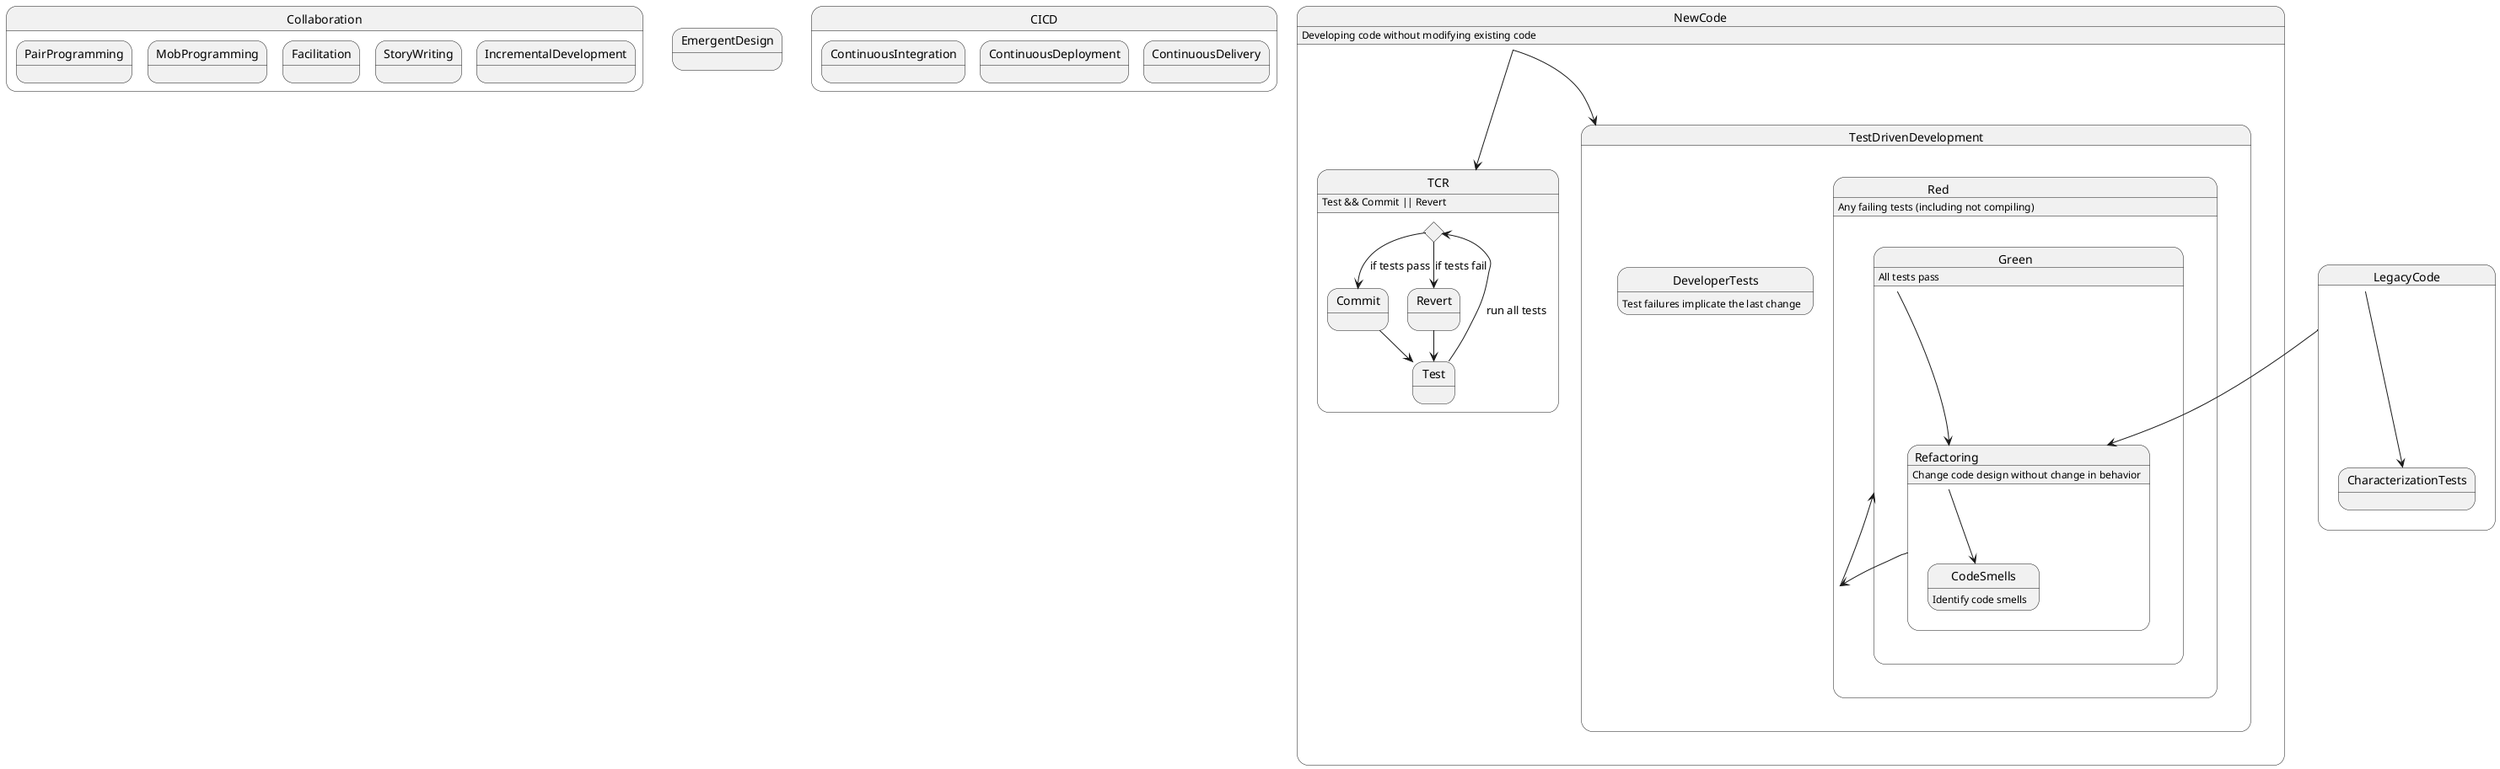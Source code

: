 @startuml
'https://plantuml.com/state-diagram

state NewCode {
    NewCode : Developing code without modifying existing code
    NewCode --> TestDrivenDevelopment
    NewCode --> TCR

    state TCR {
        TCR : Test && Commit || Revert

        state c <<choice>>
        Test --> c : run all tests
        c --> Commit : if tests pass
        c --> Revert : if tests fail
        Revert --> Test
        Commit --> Test
    }
}

state TestDrivenDevelopment {
    state Red {
        Red : Any failing tests (including not compiling)
        Red --> Green
    }

    state Green {
        Green : All tests pass
        Green --> Refactoring
    }

    state Refactoring {
        Refactoring : Change code design without change in behavior
        Refactoring --> Red
        Refactoring --> CodeSmells
    }

    state DeveloperTests {
        DeveloperTests : Test failures implicate the last change
    }
}

state CodeSmells {
    CodeSmells : Identify code smells
}

state LegacyCode {
    LegacyCode --> Refactoring
    LegacyCode --> CharacterizationTests
}

state Collaboration {
    state PairProgramming
    state MobProgramming
    state Facilitation
    state StoryWriting
    state IncrementalDevelopment
}

state EmergentDesign

state CICD {
state ContinuousIntegration
state ContinuousDeployment
state ContinuousDelivery
}

@enduml

